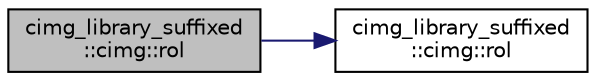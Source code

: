 digraph "cimg_library_suffixed::cimg::rol"
{
 // INTERACTIVE_SVG=YES
  edge [fontname="Helvetica",fontsize="10",labelfontname="Helvetica",labelfontsize="10"];
  node [fontname="Helvetica",fontsize="10",shape=record];
  rankdir="LR";
  Node3410 [label="cimg_library_suffixed\l::cimg::rol",height=0.2,width=0.4,color="black", fillcolor="grey75", style="filled", fontcolor="black"];
  Node3410 -> Node3411 [color="midnightblue",fontsize="10",style="solid",fontname="Helvetica"];
  Node3411 [label="cimg_library_suffixed\l::cimg::rol",height=0.2,width=0.4,color="black", fillcolor="white", style="filled",URL="$namespacecimg__library__suffixed_1_1cimg.html#a1ead565c35064488c8a56fce858da674",tooltip="Bitwise-rotate value on the left. "];
}
